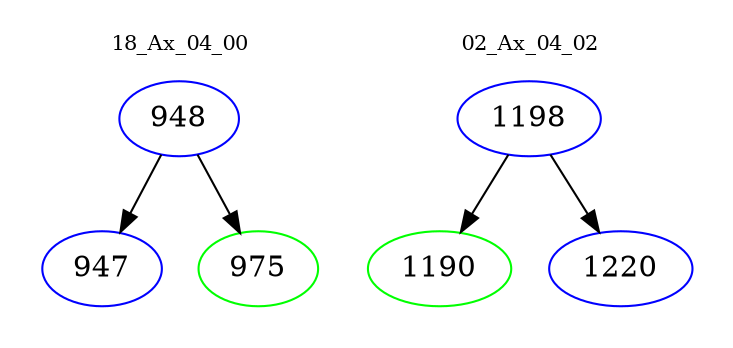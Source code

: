 digraph{
subgraph cluster_0 {
color = white
label = "18_Ax_04_00";
fontsize=10;
T0_948 [label="948", color="blue"]
T0_948 -> T0_947 [color="black"]
T0_947 [label="947", color="blue"]
T0_948 -> T0_975 [color="black"]
T0_975 [label="975", color="green"]
}
subgraph cluster_1 {
color = white
label = "02_Ax_04_02";
fontsize=10;
T1_1198 [label="1198", color="blue"]
T1_1198 -> T1_1190 [color="black"]
T1_1190 [label="1190", color="green"]
T1_1198 -> T1_1220 [color="black"]
T1_1220 [label="1220", color="blue"]
}
}
